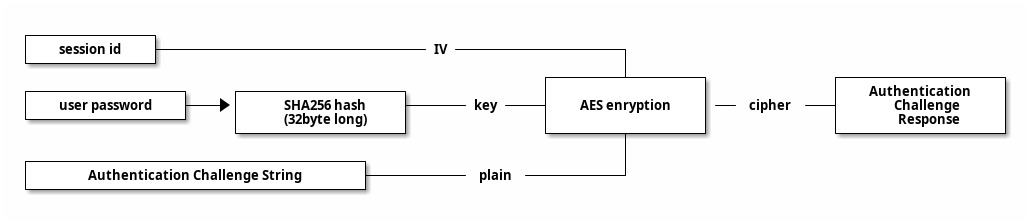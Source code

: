 @startditaa

+------------+
| session id +---------------------------IV-----------------+
+------------+                                              |
                                                    +-------+-------+            +----------------+
+---------------+    +----------------+             |               |            | Authentication |
| user password +--->|   SHA256 hash  +------key----+ AES enryption |---cipher---+   Challenge    |
+---------------+    |  (32byte long) |             |               |            |    Response    |
                     +----------------+             +-------+-------+            +----------------+
                                                            |
+---------------------------------+                         | 
| Authentication Challenge String +----------plain----------+
+---------------------------------+
                     
@endditaa
